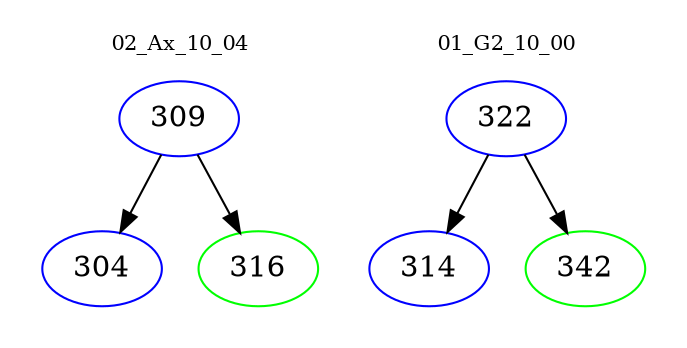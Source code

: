 digraph{
subgraph cluster_0 {
color = white
label = "02_Ax_10_04";
fontsize=10;
T0_309 [label="309", color="blue"]
T0_309 -> T0_304 [color="black"]
T0_304 [label="304", color="blue"]
T0_309 -> T0_316 [color="black"]
T0_316 [label="316", color="green"]
}
subgraph cluster_1 {
color = white
label = "01_G2_10_00";
fontsize=10;
T1_322 [label="322", color="blue"]
T1_322 -> T1_314 [color="black"]
T1_314 [label="314", color="blue"]
T1_322 -> T1_342 [color="black"]
T1_342 [label="342", color="green"]
}
}
